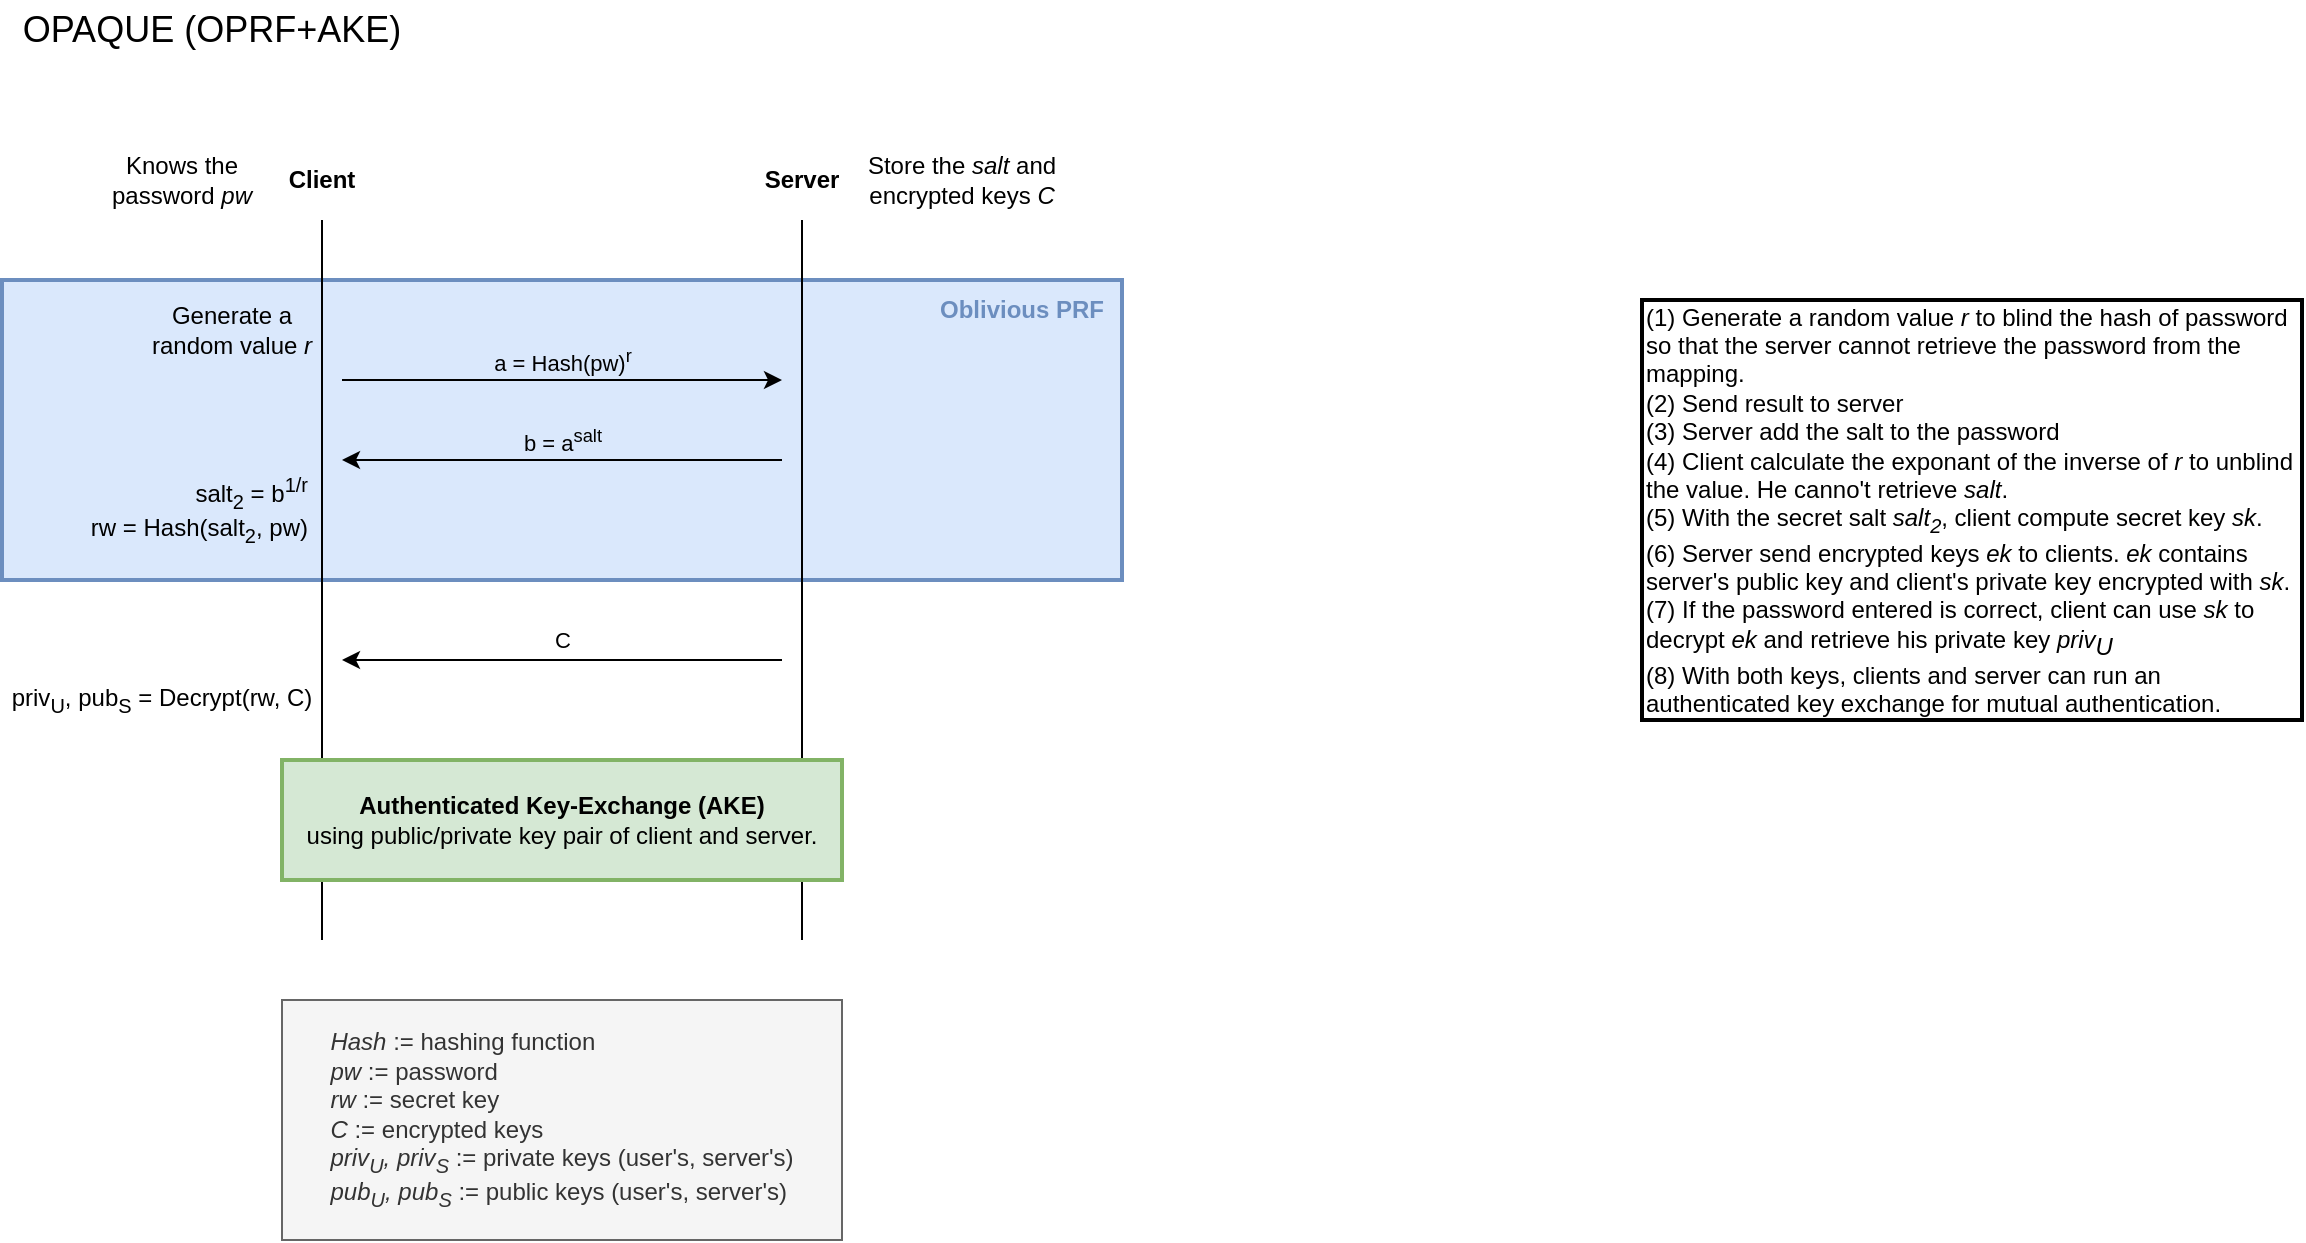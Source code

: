 <mxfile version="15.4.3" type="device"><diagram id="GMQf7CDMYMh30AXiEknU" name="Page-1"><mxGraphModel dx="1422" dy="687" grid="1" gridSize="10" guides="1" tooltips="1" connect="1" arrows="1" fold="1" page="1" pageScale="1" pageWidth="827" pageHeight="1169" math="0" shadow="0"><root><mxCell id="0"/><mxCell id="1" parent="0"/><mxCell id="xmXwYealYvwKg53jB7kl-24" value="" style="rounded=0;whiteSpace=wrap;html=1;fillColor=#dae8fc;shadow=0;strokeColor=#6c8ebf;strokeWidth=2;" parent="1" vertex="1"><mxGeometry x="80" y="270" width="560" height="150" as="geometry"/></mxCell><mxCell id="xmXwYealYvwKg53jB7kl-1" value="a = Hash(pw)&lt;sup&gt;r&lt;/sup&gt;" style="endArrow=classic;html=1;labelBackgroundColor=none;" parent="1" edge="1"><mxGeometry y="10" width="50" height="50" relative="1" as="geometry"><mxPoint x="250" y="320" as="sourcePoint"/><mxPoint x="470" y="320" as="targetPoint"/><mxPoint as="offset"/></mxGeometry></mxCell><mxCell id="xmXwYealYvwKg53jB7kl-2" value="&lt;b&gt;Client&lt;/b&gt;" style="text;html=1;strokeColor=none;fillColor=none;align=center;verticalAlign=middle;whiteSpace=wrap;rounded=0;" parent="1" vertex="1"><mxGeometry x="210" y="210" width="60" height="20" as="geometry"/></mxCell><mxCell id="xmXwYealYvwKg53jB7kl-3" value="&lt;b&gt;Server&lt;/b&gt;" style="text;html=1;strokeColor=none;fillColor=none;align=center;verticalAlign=middle;whiteSpace=wrap;rounded=0;" parent="1" vertex="1"><mxGeometry x="450" y="210" width="60" height="20" as="geometry"/></mxCell><mxCell id="xmXwYealYvwKg53jB7kl-6" value="" style="endArrow=none;html=1;" parent="1" edge="1"><mxGeometry width="50" height="50" relative="1" as="geometry"><mxPoint x="240" y="600" as="sourcePoint"/><mxPoint x="240" y="240" as="targetPoint"/></mxGeometry></mxCell><mxCell id="xmXwYealYvwKg53jB7kl-7" value="Generate a random value &lt;i&gt;r&lt;/i&gt;" style="text;html=1;strokeColor=none;fillColor=none;align=center;verticalAlign=middle;whiteSpace=wrap;rounded=0;" parent="1" vertex="1"><mxGeometry x="150" y="280" width="90" height="30" as="geometry"/></mxCell><mxCell id="xmXwYealYvwKg53jB7kl-10" value="b = a&lt;sup&gt;salt&lt;/sup&gt;" style="endArrow=classic;html=1;labelBackgroundColor=none;" parent="1" edge="1"><mxGeometry y="-10" width="50" height="50" relative="1" as="geometry"><mxPoint x="470" y="360" as="sourcePoint"/><mxPoint x="250" y="360" as="targetPoint"/><mxPoint as="offset"/></mxGeometry></mxCell><mxCell id="xmXwYealYvwKg53jB7kl-11" value="" style="endArrow=none;html=1;" parent="1" edge="1"><mxGeometry width="50" height="50" relative="1" as="geometry"><mxPoint x="480" y="600" as="sourcePoint"/><mxPoint x="480" y="240" as="targetPoint"/></mxGeometry></mxCell><mxCell id="xmXwYealYvwKg53jB7kl-14" value="salt&lt;sub&gt;2&lt;/sub&gt; = b&lt;sup&gt;1/r&lt;/sup&gt;&lt;br&gt;rw = Hash(salt&lt;sub&gt;2&lt;/sub&gt;, pw)" style="text;html=1;strokeColor=none;fillColor=none;align=right;verticalAlign=middle;whiteSpace=wrap;rounded=0;" parent="1" vertex="1"><mxGeometry x="85" y="370" width="150" height="30" as="geometry"/></mxCell><mxCell id="xmXwYealYvwKg53jB7kl-15" value="&lt;span style=&quot;font-family: helvetica; font-size: 12px; font-style: normal; font-weight: 400; letter-spacing: normal; text-align: center; text-indent: 0px; text-transform: none; word-spacing: 0px; display: inline; float: none;&quot;&gt;Store the&lt;span&gt;&amp;nbsp;&lt;/span&gt;&lt;/span&gt;&lt;i style=&quot;font-family: helvetica; font-size: 12px; font-weight: 400; letter-spacing: normal; text-align: center; text-indent: 0px; text-transform: none; word-spacing: 0px;&quot;&gt;salt&lt;/i&gt;&lt;span style=&quot;font-family: helvetica; font-size: 12px; font-style: normal; font-weight: 400; letter-spacing: normal; text-align: center; text-indent: 0px; text-transform: none; word-spacing: 0px; display: inline; float: none;&quot;&gt;&amp;nbsp;and encrypted keys &lt;/span&gt;&lt;span style=&quot;font-family: helvetica; font-size: 12px; font-weight: 400; letter-spacing: normal; text-align: center; text-indent: 0px; text-transform: none; word-spacing: 0px; display: inline; float: none;&quot;&gt;&lt;i&gt;C&lt;/i&gt;&lt;/span&gt;" style="text;html=1;strokeColor=none;fillColor=none;align=center;verticalAlign=middle;whiteSpace=wrap;rounded=0;fontColor=default;labelBackgroundColor=none;" parent="1" vertex="1"><mxGeometry x="510" y="200" width="100" height="40" as="geometry"/></mxCell><mxCell id="xmXwYealYvwKg53jB7kl-16" value="Knows the password &lt;i&gt;pw&lt;/i&gt;" style="text;html=1;strokeColor=none;fillColor=none;align=center;verticalAlign=middle;whiteSpace=wrap;rounded=0;fontColor=#000000;" parent="1" vertex="1"><mxGeometry x="130" y="200" width="80" height="40" as="geometry"/></mxCell><mxCell id="xmXwYealYvwKg53jB7kl-17" value="C" style="endArrow=classic;html=1;labelBackgroundColor=none;" parent="1" edge="1"><mxGeometry y="-10" width="50" height="50" relative="1" as="geometry"><mxPoint x="470" y="460" as="sourcePoint"/><mxPoint x="250" y="460" as="targetPoint"/><mxPoint as="offset"/></mxGeometry></mxCell><mxCell id="xmXwYealYvwKg53jB7kl-18" value="priv&lt;sub&gt;U&lt;/sub&gt;, pub&lt;sub&gt;S&lt;/sub&gt; = Decrypt(rw, C)" style="text;html=1;strokeColor=none;fillColor=none;align=center;verticalAlign=middle;whiteSpace=wrap;rounded=0;" parent="1" vertex="1"><mxGeometry x="80" y="470" width="160" height="20" as="geometry"/></mxCell><mxCell id="xmXwYealYvwKg53jB7kl-21" value="&lt;b&gt;Authenticated Key-Exchange (AKE)&lt;/b&gt;&lt;br&gt;using public/private key pair of client and server." style="rounded=0;whiteSpace=wrap;html=1;fillColor=#d5e8d4;strokeColor=#82b366;strokeWidth=2;" parent="1" vertex="1"><mxGeometry x="220" y="510" width="280" height="60" as="geometry"/></mxCell><mxCell id="xmXwYealYvwKg53jB7kl-25" value="&lt;font color=&quot;#6c8ebf&quot;&gt;&lt;b&gt;Oblivious PRF&lt;/b&gt;&lt;/font&gt;" style="text;html=1;align=center;verticalAlign=middle;whiteSpace=wrap;rounded=0;shadow=0;rotation=0;fillColor=none;strokeColor=none;strokeWidth=2;" parent="1" vertex="1"><mxGeometry x="540" y="270" width="100" height="30" as="geometry"/></mxCell><mxCell id="xmXwYealYvwKg53jB7kl-26" value="&lt;div style=&quot;text-align: left&quot;&gt;&lt;font style=&quot;font-size: 12px&quot;&gt;&lt;i&gt;Hash&lt;/i&gt; := hashing function&lt;/font&gt;&lt;/div&gt;&lt;div style=&quot;text-align: left&quot;&gt;&lt;i&gt;pw&lt;/i&gt;&amp;nbsp;:= password&lt;/div&gt;&lt;div style=&quot;text-align: left&quot;&gt;&lt;font style=&quot;font-size: 12px&quot;&gt;&lt;i&gt;rw&lt;/i&gt; := secret key&lt;/font&gt;&lt;/div&gt;&lt;div style=&quot;text-align: left&quot;&gt;&lt;font style=&quot;font-size: 12px&quot;&gt;&lt;i&gt;C&lt;/i&gt; := encrypted keys&lt;/font&gt;&lt;/div&gt;&lt;div style=&quot;text-align: left&quot;&gt;&lt;font style=&quot;font-size: 12px&quot;&gt;&lt;i&gt;&lt;span&gt;priv&lt;/span&gt;&lt;sub&gt;U&lt;/sub&gt;&lt;span&gt;, priv&lt;/span&gt;&lt;sub&gt;S&lt;/sub&gt;&lt;/i&gt;&amp;nbsp;:= private keys (user's, server's)&lt;/font&gt;&lt;/div&gt;&lt;div style=&quot;text-align: left&quot;&gt;&lt;font style=&quot;font-size: 12px&quot;&gt;&lt;i&gt;pub&lt;sub&gt;U&lt;/sub&gt;, pub&lt;sub&gt;S&lt;/sub&gt;&lt;/i&gt;&amp;nbsp;:= public keys (user's, server's)&lt;/font&gt;&lt;/div&gt;" style="rounded=0;whiteSpace=wrap;html=1;shadow=0;fontColor=#333333;strokeColor=#666666;strokeWidth=1;fillColor=#f5f5f5;" parent="1" vertex="1"><mxGeometry x="220" y="630" width="280" height="120" as="geometry"/></mxCell><mxCell id="xmXwYealYvwKg53jB7kl-27" value="(1) Generate a random value &lt;i&gt;r&lt;/i&gt;&amp;nbsp;to blind the hash of password so that the server cannot retrieve the password from the mapping.&lt;br&gt;(2) Send result to server&lt;br&gt;(3) Server add the salt to the password&lt;br&gt;(4) Client calculate the exponant of the inverse of &lt;i&gt;r&lt;/i&gt;&amp;nbsp;to unblind the value. He canno't retrieve &lt;i&gt;salt&lt;/i&gt;.&lt;br&gt;(5) With the secret salt &lt;i&gt;salt&lt;sub&gt;2&lt;/sub&gt;&lt;/i&gt;, client compute secret key &lt;i&gt;sk&lt;/i&gt;.&lt;br&gt;(6) Server send encrypted keys &lt;i&gt;ek&lt;/i&gt; to clients. &lt;i&gt;ek&lt;/i&gt;&amp;nbsp;contains server's public key and client's private key encrypted with &lt;i&gt;sk&lt;/i&gt;.&lt;br&gt;(7) If the password entered is correct, client can use &lt;i&gt;sk&lt;/i&gt;&amp;nbsp;to decrypt &lt;i&gt;ek&lt;/i&gt;&amp;nbsp;and retrieve his private key &lt;i&gt;priv&lt;/i&gt;&lt;i style=&quot;vertical-align: sub&quot;&gt;U&lt;br&gt;&lt;/i&gt;(8) With both keys, clients and server can run an authenticated key exchange for mutual authentication." style="rounded=0;whiteSpace=wrap;html=1;shadow=0;fontColor=#000000;strokeColor=default;strokeWidth=2;fillColor=none;gradientColor=none;align=left;" parent="1" vertex="1"><mxGeometry x="900" y="280" width="330" height="210" as="geometry"/></mxCell><mxCell id="fjHoqWiYjhXawwvkQHAb-1" value="&lt;font style=&quot;font-size: 18px&quot;&gt;OPAQUE (OPRF+AKE)&lt;/font&gt;" style="text;html=1;strokeColor=none;fillColor=none;align=center;verticalAlign=middle;whiteSpace=wrap;rounded=0;" parent="1" vertex="1"><mxGeometry x="80" y="130" width="210" height="30" as="geometry"/></mxCell></root></mxGraphModel></diagram></mxfile>